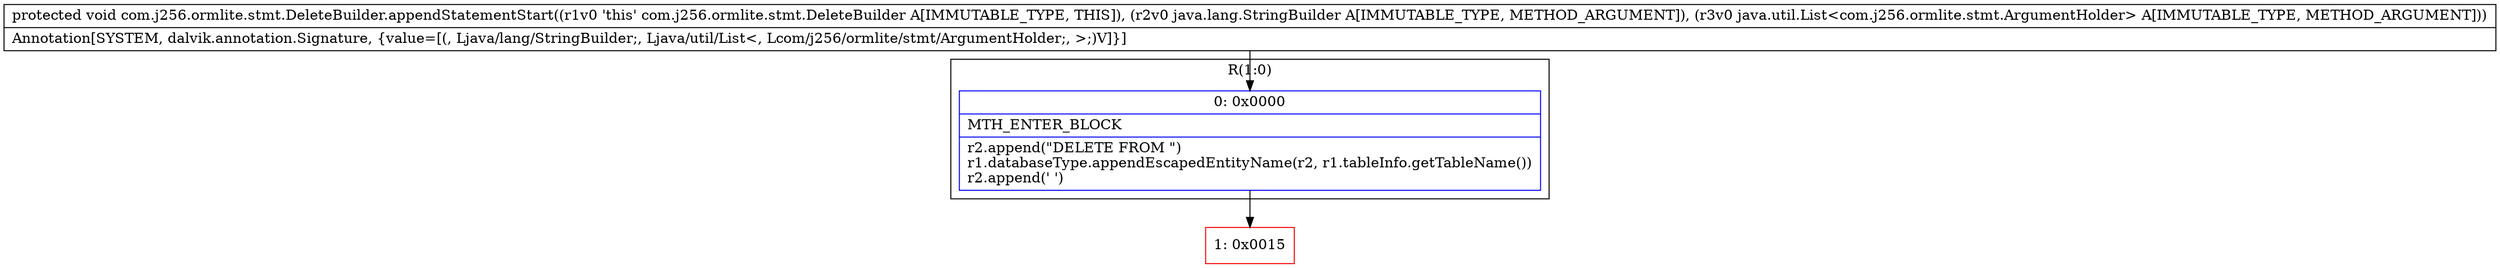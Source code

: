 digraph "CFG forcom.j256.ormlite.stmt.DeleteBuilder.appendStatementStart(Ljava\/lang\/StringBuilder;Ljava\/util\/List;)V" {
subgraph cluster_Region_1542754808 {
label = "R(1:0)";
node [shape=record,color=blue];
Node_0 [shape=record,label="{0\:\ 0x0000|MTH_ENTER_BLOCK\l|r2.append(\"DELETE FROM \")\lr1.databaseType.appendEscapedEntityName(r2, r1.tableInfo.getTableName())\lr2.append(' ')\l}"];
}
Node_1 [shape=record,color=red,label="{1\:\ 0x0015}"];
MethodNode[shape=record,label="{protected void com.j256.ormlite.stmt.DeleteBuilder.appendStatementStart((r1v0 'this' com.j256.ormlite.stmt.DeleteBuilder A[IMMUTABLE_TYPE, THIS]), (r2v0 java.lang.StringBuilder A[IMMUTABLE_TYPE, METHOD_ARGUMENT]), (r3v0 java.util.List\<com.j256.ormlite.stmt.ArgumentHolder\> A[IMMUTABLE_TYPE, METHOD_ARGUMENT]))  | Annotation[SYSTEM, dalvik.annotation.Signature, \{value=[(, Ljava\/lang\/StringBuilder;, Ljava\/util\/List\<, Lcom\/j256\/ormlite\/stmt\/ArgumentHolder;, \>;)V]\}]\l}"];
MethodNode -> Node_0;
Node_0 -> Node_1;
}

